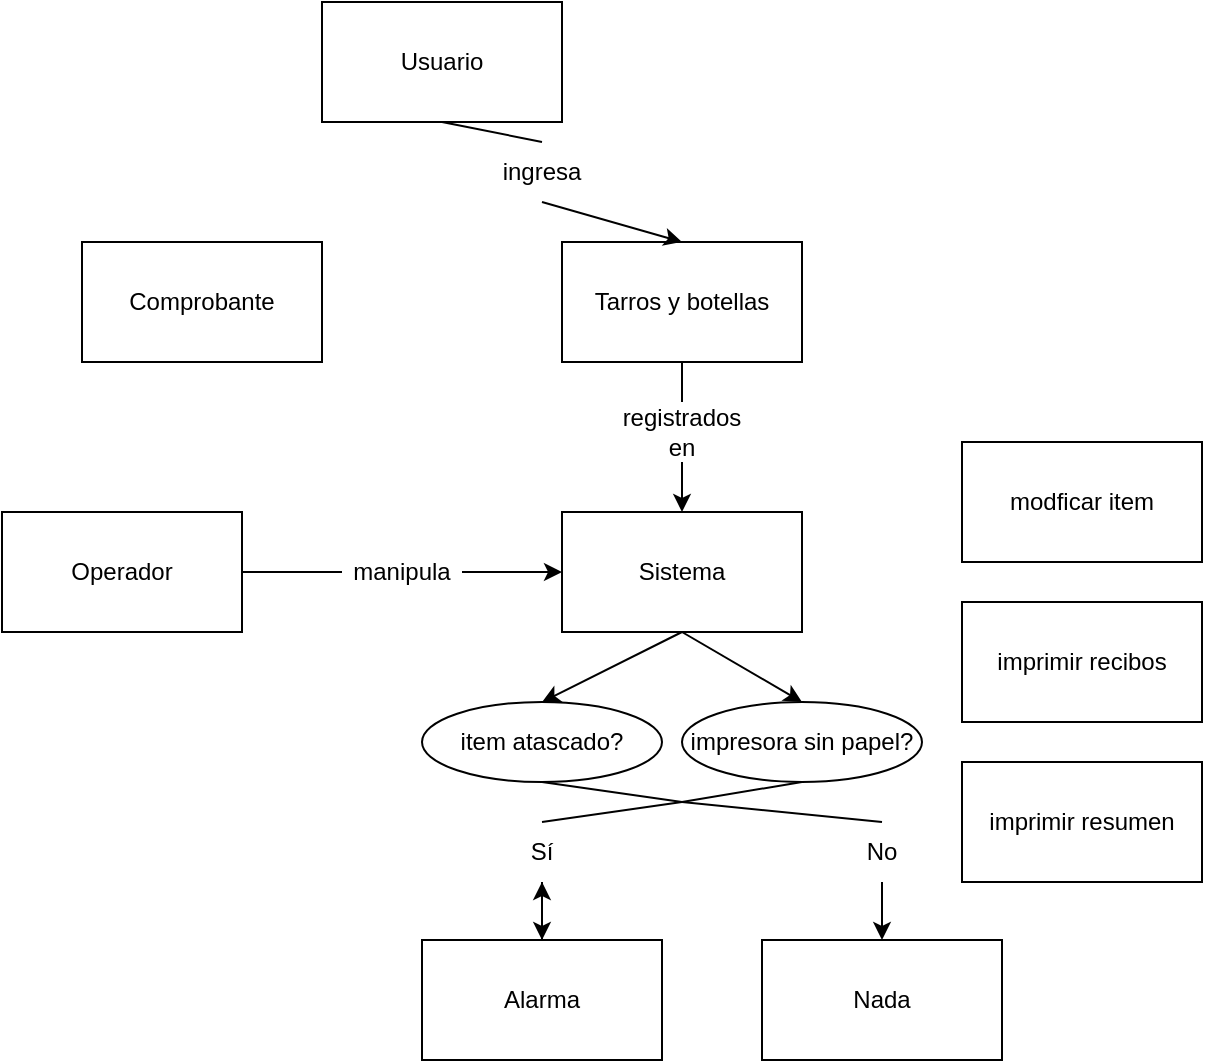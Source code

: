 <mxfile version="20.8.16" type="device"><diagram id="C5RBs43oDa-KdzZeNtuy" name="Page-1"><mxGraphModel dx="1036" dy="614" grid="1" gridSize="10" guides="1" tooltips="1" connect="1" arrows="1" fold="1" page="1" pageScale="1" pageWidth="827" pageHeight="1169" math="0" shadow="0"><root><mxCell id="WIyWlLk6GJQsqaUBKTNV-0"/><mxCell id="WIyWlLk6GJQsqaUBKTNV-1" parent="WIyWlLk6GJQsqaUBKTNV-0"/><mxCell id="mrVY1whbTkuIgkUnlEM--20" value="Usuario" style="rounded=0;whiteSpace=wrap;html=1;" parent="WIyWlLk6GJQsqaUBKTNV-1" vertex="1"><mxGeometry x="200" y="40" width="120" height="60" as="geometry"/></mxCell><mxCell id="mrVY1whbTkuIgkUnlEM--21" value="Comprobante" style="rounded=0;whiteSpace=wrap;html=1;" parent="WIyWlLk6GJQsqaUBKTNV-1" vertex="1"><mxGeometry x="80" y="160" width="120" height="60" as="geometry"/></mxCell><mxCell id="mrVY1whbTkuIgkUnlEM--22" value="Tarros y botellas" style="rounded=0;whiteSpace=wrap;html=1;" parent="WIyWlLk6GJQsqaUBKTNV-1" vertex="1"><mxGeometry x="320" y="160" width="120" height="60" as="geometry"/></mxCell><mxCell id="mrVY1whbTkuIgkUnlEM--24" value="" style="endArrow=classic;html=1;rounded=0;exitX=0.5;exitY=1;exitDx=0;exitDy=0;entryX=0.5;entryY=0;entryDx=0;entryDy=0;startArrow=none;" parent="WIyWlLk6GJQsqaUBKTNV-1" source="mrVY1whbTkuIgkUnlEM--25" target="mrVY1whbTkuIgkUnlEM--22" edge="1"><mxGeometry width="50" height="50" relative="1" as="geometry"><mxPoint x="270" y="250" as="sourcePoint"/><mxPoint x="320" y="200" as="targetPoint"/></mxGeometry></mxCell><mxCell id="mrVY1whbTkuIgkUnlEM--26" value="" style="endArrow=none;html=1;rounded=0;exitX=0.5;exitY=1;exitDx=0;exitDy=0;entryX=0.5;entryY=0;entryDx=0;entryDy=0;" parent="WIyWlLk6GJQsqaUBKTNV-1" source="mrVY1whbTkuIgkUnlEM--20" target="mrVY1whbTkuIgkUnlEM--25" edge="1"><mxGeometry width="50" height="50" relative="1" as="geometry"><mxPoint x="260" y="100" as="sourcePoint"/><mxPoint x="380" y="160" as="targetPoint"/></mxGeometry></mxCell><mxCell id="mrVY1whbTkuIgkUnlEM--25" value="ingresa" style="text;html=1;strokeColor=none;fillColor=none;align=center;verticalAlign=middle;whiteSpace=wrap;rounded=0;" parent="WIyWlLk6GJQsqaUBKTNV-1" vertex="1"><mxGeometry x="280" y="110" width="60" height="30" as="geometry"/></mxCell><mxCell id="mrVY1whbTkuIgkUnlEM--27" value="" style="endArrow=classic;html=1;rounded=0;exitX=0.5;exitY=1;exitDx=0;exitDy=0;entryX=0.5;entryY=0;entryDx=0;entryDy=0;startArrow=none;" parent="WIyWlLk6GJQsqaUBKTNV-1" source="mrVY1whbTkuIgkUnlEM--31" target="mrVY1whbTkuIgkUnlEM--30" edge="1"><mxGeometry width="50" height="50" relative="1" as="geometry"><mxPoint x="270" y="250" as="sourcePoint"/><mxPoint x="270" y="220" as="targetPoint"/></mxGeometry></mxCell><mxCell id="mrVY1whbTkuIgkUnlEM--30" value="Sistema" style="rounded=0;whiteSpace=wrap;html=1;" parent="WIyWlLk6GJQsqaUBKTNV-1" vertex="1"><mxGeometry x="320" y="295" width="120" height="60" as="geometry"/></mxCell><mxCell id="mrVY1whbTkuIgkUnlEM--32" value="" style="endArrow=none;html=1;rounded=0;exitX=0.5;exitY=1;exitDx=0;exitDy=0;entryX=0.5;entryY=0;entryDx=0;entryDy=0;" parent="WIyWlLk6GJQsqaUBKTNV-1" source="mrVY1whbTkuIgkUnlEM--22" target="mrVY1whbTkuIgkUnlEM--31" edge="1"><mxGeometry width="50" height="50" relative="1" as="geometry"><mxPoint x="380" y="220" as="sourcePoint"/><mxPoint x="260" y="280" as="targetPoint"/></mxGeometry></mxCell><mxCell id="mrVY1whbTkuIgkUnlEM--31" value="registrados en" style="text;html=1;strokeColor=none;fillColor=none;align=center;verticalAlign=middle;whiteSpace=wrap;rounded=0;" parent="WIyWlLk6GJQsqaUBKTNV-1" vertex="1"><mxGeometry x="350" y="240" width="60" height="30" as="geometry"/></mxCell><mxCell id="mrVY1whbTkuIgkUnlEM--33" value="Operador" style="rounded=0;whiteSpace=wrap;html=1;" parent="WIyWlLk6GJQsqaUBKTNV-1" vertex="1"><mxGeometry x="40" y="295" width="120" height="60" as="geometry"/></mxCell><mxCell id="mrVY1whbTkuIgkUnlEM--34" value="" style="endArrow=classic;html=1;rounded=0;exitX=1;exitY=0.5;exitDx=0;exitDy=0;entryX=0;entryY=0.5;entryDx=0;entryDy=0;startArrow=none;" parent="WIyWlLk6GJQsqaUBKTNV-1" source="mrVY1whbTkuIgkUnlEM--35" target="mrVY1whbTkuIgkUnlEM--30" edge="1"><mxGeometry width="50" height="50" relative="1" as="geometry"><mxPoint x="270" y="240" as="sourcePoint"/><mxPoint x="320" y="190" as="targetPoint"/></mxGeometry></mxCell><mxCell id="mrVY1whbTkuIgkUnlEM--36" value="" style="endArrow=none;html=1;rounded=0;exitX=1;exitY=0.5;exitDx=0;exitDy=0;entryX=0;entryY=0.5;entryDx=0;entryDy=0;" parent="WIyWlLk6GJQsqaUBKTNV-1" source="mrVY1whbTkuIgkUnlEM--33" target="mrVY1whbTkuIgkUnlEM--35" edge="1"><mxGeometry width="50" height="50" relative="1" as="geometry"><mxPoint x="120" y="310" as="sourcePoint"/><mxPoint x="200" y="310" as="targetPoint"/></mxGeometry></mxCell><mxCell id="mrVY1whbTkuIgkUnlEM--35" value="manipula" style="text;html=1;strokeColor=none;fillColor=none;align=center;verticalAlign=middle;whiteSpace=wrap;rounded=0;" parent="WIyWlLk6GJQsqaUBKTNV-1" vertex="1"><mxGeometry x="210" y="310" width="60" height="30" as="geometry"/></mxCell><mxCell id="mrVY1whbTkuIgkUnlEM--61" value="" style="edgeStyle=orthogonalEdgeStyle;rounded=0;orthogonalLoop=1;jettySize=auto;html=1;" parent="WIyWlLk6GJQsqaUBKTNV-1" source="mrVY1whbTkuIgkUnlEM--37" target="mrVY1whbTkuIgkUnlEM--42" edge="1"><mxGeometry relative="1" as="geometry"/></mxCell><mxCell id="mrVY1whbTkuIgkUnlEM--37" value="Alarma" style="rounded=0;whiteSpace=wrap;html=1;" parent="WIyWlLk6GJQsqaUBKTNV-1" vertex="1"><mxGeometry x="250" y="509" width="120" height="60" as="geometry"/></mxCell><mxCell id="mrVY1whbTkuIgkUnlEM--38" value="item atascado?" style="ellipse;whiteSpace=wrap;html=1;" parent="WIyWlLk6GJQsqaUBKTNV-1" vertex="1"><mxGeometry x="250" y="390" width="120" height="40" as="geometry"/></mxCell><mxCell id="mrVY1whbTkuIgkUnlEM--39" value="" style="endArrow=classic;html=1;rounded=0;entryX=0.5;entryY=0;entryDx=0;entryDy=0;exitX=0.5;exitY=1;exitDx=0;exitDy=0;" parent="WIyWlLk6GJQsqaUBKTNV-1" source="mrVY1whbTkuIgkUnlEM--30" target="mrVY1whbTkuIgkUnlEM--38" edge="1"><mxGeometry width="50" height="50" relative="1" as="geometry"><mxPoint x="270" y="240" as="sourcePoint"/><mxPoint x="320" y="190" as="targetPoint"/></mxGeometry></mxCell><mxCell id="mrVY1whbTkuIgkUnlEM--42" value="Sí" style="text;html=1;strokeColor=none;fillColor=none;align=center;verticalAlign=middle;whiteSpace=wrap;rounded=0;" parent="WIyWlLk6GJQsqaUBKTNV-1" vertex="1"><mxGeometry x="280" y="450" width="60" height="30" as="geometry"/></mxCell><mxCell id="mrVY1whbTkuIgkUnlEM--44" value="" style="endArrow=classic;html=1;rounded=0;exitX=0.5;exitY=1;exitDx=0;exitDy=0;startArrow=none;entryX=0.5;entryY=0;entryDx=0;entryDy=0;" parent="WIyWlLk6GJQsqaUBKTNV-1" source="mrVY1whbTkuIgkUnlEM--45" target="mrVY1whbTkuIgkUnlEM--47" edge="1"><mxGeometry width="50" height="50" relative="1" as="geometry"><mxPoint x="400" y="450" as="sourcePoint"/><mxPoint x="460" y="440" as="targetPoint"/></mxGeometry></mxCell><mxCell id="mrVY1whbTkuIgkUnlEM--45" value="No" style="text;html=1;strokeColor=none;fillColor=none;align=center;verticalAlign=middle;whiteSpace=wrap;rounded=0;" parent="WIyWlLk6GJQsqaUBKTNV-1" vertex="1"><mxGeometry x="450" y="450" width="60" height="30" as="geometry"/></mxCell><mxCell id="mrVY1whbTkuIgkUnlEM--47" value="Nada" style="rounded=0;whiteSpace=wrap;html=1;" parent="WIyWlLk6GJQsqaUBKTNV-1" vertex="1"><mxGeometry x="420" y="509" width="120" height="60" as="geometry"/></mxCell><mxCell id="mrVY1whbTkuIgkUnlEM--48" value="modficar item" style="rounded=0;whiteSpace=wrap;html=1;" parent="WIyWlLk6GJQsqaUBKTNV-1" vertex="1"><mxGeometry x="520" y="260" width="120" height="60" as="geometry"/></mxCell><mxCell id="mrVY1whbTkuIgkUnlEM--49" value="imprimir recibos" style="rounded=0;whiteSpace=wrap;html=1;" parent="WIyWlLk6GJQsqaUBKTNV-1" vertex="1"><mxGeometry x="520" y="340" width="120" height="60" as="geometry"/></mxCell><mxCell id="mrVY1whbTkuIgkUnlEM--50" value="imprimir resumen" style="rounded=0;whiteSpace=wrap;html=1;" parent="WIyWlLk6GJQsqaUBKTNV-1" vertex="1"><mxGeometry x="520" y="420" width="120" height="60" as="geometry"/></mxCell><mxCell id="mrVY1whbTkuIgkUnlEM--55" value="impresora sin papel?" style="ellipse;whiteSpace=wrap;html=1;" parent="WIyWlLk6GJQsqaUBKTNV-1" vertex="1"><mxGeometry x="380" y="390" width="120" height="40" as="geometry"/></mxCell><mxCell id="mrVY1whbTkuIgkUnlEM--56" value="" style="endArrow=classic;html=1;rounded=0;entryX=0.5;entryY=0;entryDx=0;entryDy=0;exitX=0.5;exitY=1;exitDx=0;exitDy=0;" parent="WIyWlLk6GJQsqaUBKTNV-1" source="mrVY1whbTkuIgkUnlEM--30" target="mrVY1whbTkuIgkUnlEM--55" edge="1"><mxGeometry width="50" height="50" relative="1" as="geometry"><mxPoint x="390" y="365" as="sourcePoint"/><mxPoint x="320" y="400" as="targetPoint"/></mxGeometry></mxCell><mxCell id="mrVY1whbTkuIgkUnlEM--57" value="" style="endArrow=none;html=1;rounded=0;entryX=0.5;entryY=1;entryDx=0;entryDy=0;" parent="WIyWlLk6GJQsqaUBKTNV-1" target="mrVY1whbTkuIgkUnlEM--38" edge="1"><mxGeometry width="50" height="50" relative="1" as="geometry"><mxPoint x="380" y="440" as="sourcePoint"/><mxPoint x="320" y="490" as="targetPoint"/></mxGeometry></mxCell><mxCell id="mrVY1whbTkuIgkUnlEM--58" value="" style="endArrow=classic;html=1;rounded=0;exitX=0.5;exitY=1;exitDx=0;exitDy=0;entryX=0.5;entryY=0;entryDx=0;entryDy=0;" parent="WIyWlLk6GJQsqaUBKTNV-1" source="mrVY1whbTkuIgkUnlEM--42" target="mrVY1whbTkuIgkUnlEM--37" edge="1"><mxGeometry width="50" height="50" relative="1" as="geometry"><mxPoint x="270" y="540" as="sourcePoint"/><mxPoint x="320" y="490" as="targetPoint"/></mxGeometry></mxCell><mxCell id="mrVY1whbTkuIgkUnlEM--59" value="" style="endArrow=none;html=1;rounded=0;entryX=0.5;entryY=0;entryDx=0;entryDy=0;" parent="WIyWlLk6GJQsqaUBKTNV-1" target="mrVY1whbTkuIgkUnlEM--42" edge="1"><mxGeometry width="50" height="50" relative="1" as="geometry"><mxPoint x="380" y="440" as="sourcePoint"/><mxPoint x="320" y="490" as="targetPoint"/></mxGeometry></mxCell><mxCell id="mrVY1whbTkuIgkUnlEM--60" value="" style="endArrow=none;html=1;rounded=0;entryX=0.5;entryY=1;entryDx=0;entryDy=0;" parent="WIyWlLk6GJQsqaUBKTNV-1" target="mrVY1whbTkuIgkUnlEM--55" edge="1"><mxGeometry width="50" height="50" relative="1" as="geometry"><mxPoint x="380" y="440" as="sourcePoint"/><mxPoint x="320" y="490" as="targetPoint"/></mxGeometry></mxCell><mxCell id="mrVY1whbTkuIgkUnlEM--62" value="" style="endArrow=none;html=1;rounded=0;exitX=0.5;exitY=0;exitDx=0;exitDy=0;" parent="WIyWlLk6GJQsqaUBKTNV-1" source="mrVY1whbTkuIgkUnlEM--45" edge="1"><mxGeometry width="50" height="50" relative="1" as="geometry"><mxPoint x="270" y="540" as="sourcePoint"/><mxPoint x="380" y="440" as="targetPoint"/></mxGeometry></mxCell></root></mxGraphModel></diagram></mxfile>